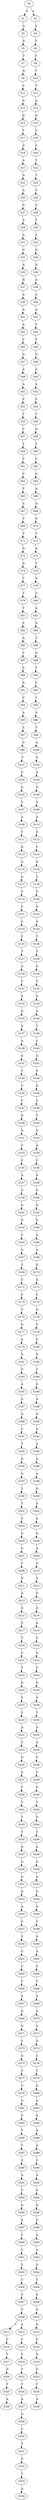 strict digraph  {
	S0 -> S1 [ label = A ];
	S0 -> S2 [ label = A ];
	S1 -> S3 [ label = G ];
	S2 -> S4 [ label = A ];
	S3 -> S5 [ label = A ];
	S4 -> S6 [ label = T ];
	S5 -> S7 [ label = T ];
	S6 -> S8 [ label = T ];
	S7 -> S9 [ label = G ];
	S8 -> S10 [ label = T ];
	S9 -> S11 [ label = C ];
	S10 -> S12 [ label = T ];
	S11 -> S13 [ label = G ];
	S12 -> S14 [ label = G ];
	S13 -> S15 [ label = G ];
	S14 -> S16 [ label = G ];
	S15 -> S17 [ label = T ];
	S16 -> S18 [ label = C ];
	S17 -> S19 [ label = G ];
	S18 -> S20 [ label = C ];
	S19 -> S21 [ label = A ];
	S20 -> S22 [ label = T ];
	S21 -> S23 [ label = G ];
	S22 -> S24 [ label = T ];
	S23 -> S25 [ label = A ];
	S24 -> S26 [ label = C ];
	S25 -> S27 [ label = G ];
	S26 -> S28 [ label = C ];
	S27 -> S29 [ label = A ];
	S28 -> S30 [ label = T ];
	S29 -> S31 [ label = A ];
	S30 -> S32 [ label = T ];
	S31 -> S33 [ label = G ];
	S32 -> S34 [ label = G ];
	S33 -> S35 [ label = A ];
	S34 -> S36 [ label = G ];
	S35 -> S37 [ label = G ];
	S36 -> S38 [ label = A ];
	S37 -> S39 [ label = A ];
	S38 -> S40 [ label = C ];
	S39 -> S41 [ label = A ];
	S40 -> S42 [ label = A ];
	S41 -> S43 [ label = A ];
	S42 -> S44 [ label = T ];
	S43 -> S45 [ label = C ];
	S44 -> S46 [ label = T ];
	S45 -> S47 [ label = A ];
	S46 -> S48 [ label = G ];
	S47 -> S49 [ label = A ];
	S48 -> S50 [ label = A ];
	S49 -> S51 [ label = A ];
	S50 -> S52 [ label = A ];
	S51 -> S53 [ label = C ];
	S52 -> S54 [ label = C ];
	S53 -> S55 [ label = T ];
	S54 -> S56 [ label = T ];
	S55 -> S57 [ label = C ];
	S56 -> S58 [ label = G ];
	S57 -> S59 [ label = T ];
	S58 -> S60 [ label = C ];
	S59 -> S61 [ label = T ];
	S60 -> S62 [ label = C ];
	S61 -> S63 [ label = C ];
	S62 -> S64 [ label = G ];
	S63 -> S65 [ label = T ];
	S64 -> S66 [ label = A ];
	S65 -> S67 [ label = C ];
	S66 -> S68 [ label = G ];
	S67 -> S69 [ label = T ];
	S68 -> S70 [ label = G ];
	S69 -> S71 [ label = T ];
	S70 -> S72 [ label = C ];
	S71 -> S73 [ label = G ];
	S72 -> S74 [ label = A ];
	S73 -> S75 [ label = A ];
	S74 -> S76 [ label = T ];
	S75 -> S77 [ label = T ];
	S76 -> S78 [ label = A ];
	S77 -> S79 [ label = T ];
	S78 -> S80 [ label = G ];
	S79 -> S81 [ label = T ];
	S80 -> S82 [ label = A ];
	S81 -> S83 [ label = C ];
	S82 -> S84 [ label = A ];
	S83 -> S85 [ label = A ];
	S84 -> S86 [ label = T ];
	S85 -> S87 [ label = T ];
	S86 -> S88 [ label = G ];
	S87 -> S89 [ label = C ];
	S88 -> S90 [ label = T ];
	S89 -> S91 [ label = A ];
	S90 -> S92 [ label = C ];
	S91 -> S93 [ label = C ];
	S92 -> S94 [ label = T ];
	S93 -> S95 [ label = A ];
	S94 -> S96 [ label = G ];
	S95 -> S97 [ label = C ];
	S96 -> S98 [ label = T ];
	S97 -> S99 [ label = G ];
	S98 -> S100 [ label = A ];
	S99 -> S101 [ label = T ];
	S100 -> S102 [ label = A ];
	S101 -> S103 [ label = C ];
	S102 -> S104 [ label = A ];
	S103 -> S105 [ label = G ];
	S104 -> S106 [ label = G ];
	S105 -> S107 [ label = T ];
	S106 -> S108 [ label = A ];
	S107 -> S109 [ label = A ];
	S108 -> S110 [ label = A ];
	S109 -> S111 [ label = T ];
	S110 -> S112 [ label = G ];
	S111 -> S113 [ label = A ];
	S112 -> S114 [ label = C ];
	S113 -> S115 [ label = A ];
	S114 -> S116 [ label = A ];
	S115 -> S117 [ label = A ];
	S116 -> S118 [ label = T ];
	S117 -> S119 [ label = C ];
	S118 -> S120 [ label = C ];
	S119 -> S121 [ label = C ];
	S120 -> S122 [ label = A ];
	S121 -> S123 [ label = C ];
	S122 -> S124 [ label = G ];
	S123 -> S125 [ label = C ];
	S124 -> S126 [ label = T ];
	S125 -> S127 [ label = T ];
	S126 -> S128 [ label = T ];
	S127 -> S129 [ label = A ];
	S128 -> S130 [ label = G ];
	S129 -> S131 [ label = T ];
	S130 -> S132 [ label = T ];
	S131 -> S133 [ label = A ];
	S132 -> S134 [ label = G ];
	S133 -> S135 [ label = G ];
	S134 -> S136 [ label = A ];
	S135 -> S137 [ label = A ];
	S136 -> S138 [ label = T ];
	S137 -> S139 [ label = A ];
	S138 -> S140 [ label = C ];
	S139 -> S141 [ label = G ];
	S140 -> S142 [ label = G ];
	S141 -> S143 [ label = T ];
	S142 -> S144 [ label = G ];
	S143 -> S145 [ label = C ];
	S144 -> S146 [ label = G ];
	S145 -> S147 [ label = C ];
	S146 -> S148 [ label = C ];
	S147 -> S149 [ label = G ];
	S148 -> S150 [ label = T ];
	S149 -> S151 [ label = A ];
	S150 -> S152 [ label = G ];
	S151 -> S153 [ label = C ];
	S152 -> S154 [ label = A ];
	S153 -> S155 [ label = C ];
	S154 -> S156 [ label = C ];
	S155 -> S157 [ label = A ];
	S156 -> S158 [ label = G ];
	S157 -> S159 [ label = G ];
	S158 -> S160 [ label = C ];
	S159 -> S161 [ label = A ];
	S160 -> S162 [ label = G ];
	S161 -> S163 [ label = G ];
	S162 -> S164 [ label = G ];
	S163 -> S165 [ label = C ];
	S164 -> S166 [ label = A ];
	S165 -> S167 [ label = G ];
	S166 -> S168 [ label = A ];
	S167 -> S169 [ label = T ];
	S168 -> S170 [ label = G ];
	S169 -> S171 [ label = C ];
	S170 -> S172 [ label = A ];
	S171 -> S173 [ label = C ];
	S172 -> S174 [ label = C ];
	S173 -> S175 [ label = T ];
	S174 -> S176 [ label = G ];
	S175 -> S177 [ label = G ];
	S176 -> S178 [ label = C ];
	S177 -> S179 [ label = A ];
	S178 -> S180 [ label = C ];
	S179 -> S181 [ label = A ];
	S180 -> S182 [ label = G ];
	S181 -> S183 [ label = G ];
	S182 -> S184 [ label = C ];
	S183 -> S185 [ label = A ];
	S184 -> S186 [ label = G ];
	S185 -> S187 [ label = G ];
	S186 -> S188 [ label = A ];
	S187 -> S189 [ label = A ];
	S188 -> S190 [ label = A ];
	S189 -> S191 [ label = C ];
	S190 -> S192 [ label = A ];
	S191 -> S193 [ label = T ];
	S192 -> S194 [ label = A ];
	S193 -> S195 [ label = G ];
	S194 -> S196 [ label = A ];
	S195 -> S197 [ label = G ];
	S196 -> S198 [ label = A ];
	S197 -> S199 [ label = T ];
	S198 -> S200 [ label = G ];
	S199 -> S201 [ label = T ];
	S200 -> S202 [ label = A ];
	S201 -> S203 [ label = T ];
	S202 -> S204 [ label = A ];
	S203 -> S205 [ label = G ];
	S204 -> S206 [ label = G ];
	S205 -> S207 [ label = G ];
	S206 -> S208 [ label = A ];
	S207 -> S209 [ label = T ];
	S208 -> S210 [ label = G ];
	S209 -> S211 [ label = A ];
	S210 -> S212 [ label = A ];
	S211 -> S213 [ label = A ];
	S212 -> S214 [ label = G ];
	S213 -> S215 [ label = G ];
	S214 -> S216 [ label = G ];
	S215 -> S217 [ label = T ];
	S216 -> S218 [ label = A ];
	S217 -> S219 [ label = T ];
	S218 -> S220 [ label = C ];
	S219 -> S221 [ label = C ];
	S220 -> S222 [ label = A ];
	S221 -> S223 [ label = T ];
	S222 -> S224 [ label = C ];
	S223 -> S225 [ label = G ];
	S224 -> S226 [ label = G ];
	S225 -> S227 [ label = T ];
	S226 -> S228 [ label = G ];
	S227 -> S229 [ label = C ];
	S228 -> S230 [ label = T ];
	S229 -> S231 [ label = A ];
	S230 -> S232 [ label = G ];
	S231 -> S233 [ label = T ];
	S232 -> S234 [ label = A ];
	S233 -> S235 [ label = G ];
	S234 -> S236 [ label = C ];
	S235 -> S237 [ label = G ];
	S236 -> S238 [ label = C ];
	S237 -> S239 [ label = T ];
	S238 -> S240 [ label = G ];
	S239 -> S241 [ label = T ];
	S240 -> S242 [ label = T ];
	S241 -> S243 [ label = T ];
	S242 -> S244 [ label = G ];
	S243 -> S245 [ label = T ];
	S244 -> S246 [ label = T ];
	S245 -> S247 [ label = G ];
	S246 -> S248 [ label = A ];
	S247 -> S249 [ label = G ];
	S248 -> S250 [ label = G ];
	S249 -> S251 [ label = A ];
	S250 -> S252 [ label = A ];
	S251 -> S253 [ label = G ];
	S252 -> S254 [ label = G ];
	S253 -> S255 [ label = A ];
	S254 -> S256 [ label = A ];
	S255 -> S257 [ label = C ];
	S256 -> S258 [ label = C ];
	S257 -> S259 [ label = C ];
	S258 -> S260 [ label = A ];
	S259 -> S261 [ label = C ];
	S260 -> S262 [ label = A ];
	S261 -> S263 [ label = C ];
	S262 -> S264 [ label = T ];
	S263 -> S265 [ label = T ];
	S264 -> S266 [ label = C ];
	S265 -> S267 [ label = A ];
	S266 -> S268 [ label = A ];
	S267 -> S269 [ label = G ];
	S268 -> S270 [ label = A ];
	S269 -> S271 [ label = G ];
	S270 -> S272 [ label = A ];
	S271 -> S273 [ label = C ];
	S272 -> S274 [ label = G ];
	S273 -> S275 [ label = G ];
	S274 -> S276 [ label = C ];
	S275 -> S277 [ label = T ];
	S276 -> S278 [ label = T ];
	S277 -> S279 [ label = C ];
	S278 -> S280 [ label = G ];
	S279 -> S281 [ label = G ];
	S280 -> S282 [ label = A ];
	S281 -> S283 [ label = C ];
	S282 -> S284 [ label = A ];
	S283 -> S285 [ label = T ];
	S284 -> S286 [ label = A ];
	S285 -> S287 [ label = T ];
	S286 -> S288 [ label = A ];
	S287 -> S289 [ label = C ];
	S288 -> S290 [ label = C ];
	S289 -> S291 [ label = A ];
	S290 -> S292 [ label = A ];
	S291 -> S293 [ label = C ];
	S292 -> S294 [ label = A ];
	S293 -> S295 [ label = A ];
	S294 -> S296 [ label = A ];
	S295 -> S297 [ label = A ];
	S296 -> S298 [ label = C ];
	S297 -> S299 [ label = C ];
	S298 -> S300 [ label = A ];
	S299 -> S301 [ label = C ];
	S300 -> S302 [ label = A ];
	S301 -> S303 [ label = T ];
	S302 -> S304 [ label = G ];
	S303 -> S305 [ label = C ];
	S304 -> S306 [ label = T ];
	S305 -> S307 [ label = T ];
	S306 -> S308 [ label = A ];
	S307 -> S309 [ label = T ];
	S308 -> S310 [ label = A ];
	S309 -> S311 [ label = T ];
	S309 -> S312 [ label = A ];
	S310 -> S313 [ label = G ];
	S311 -> S314 [ label = C ];
	S312 -> S315 [ label = C ];
	S313 -> S316 [ label = C ];
	S314 -> S317 [ label = T ];
	S315 -> S318 [ label = C ];
	S316 -> S319 [ label = G ];
	S317 -> S320 [ label = G ];
	S318 -> S321 [ label = T ];
	S319 -> S322 [ label = G ];
	S320 -> S323 [ label = T ];
	S321 -> S324 [ label = T ];
	S322 -> S325 [ label = T ];
	S323 -> S326 [ label = A ];
	S324 -> S327 [ label = A ];
	S325 -> S328 [ label = A ];
	S327 -> S329 [ label = G ];
	S329 -> S330 [ label = C ];
	S330 -> S331 [ label = T ];
	S331 -> S332 [ label = G ];
	S332 -> S333 [ label = T ];
	S333 -> S334 [ label = A ];
}
